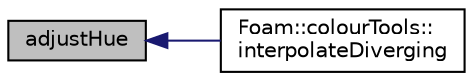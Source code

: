 digraph "adjustHue"
{
  bgcolor="transparent";
  edge [fontname="Helvetica",fontsize="10",labelfontname="Helvetica",labelfontsize="10"];
  node [fontname="Helvetica",fontsize="10",shape=record];
  rankdir="LR";
  Node1 [label="adjustHue",height=0.2,width=0.4,color="black", fillcolor="grey75", style="filled" fontcolor="black"];
  Node1 -> Node2 [dir="back",color="midnightblue",fontsize="10",style="solid",fontname="Helvetica"];
  Node2 [label="Foam::colourTools::\linterpolateDiverging",height=0.2,width=0.4,color="black",URL="$namespaceFoam_1_1colourTools.html#ad755952e125d351bd6412e31918af82e",tooltip="Interpolate RGB values with diverging color map. "];
}
